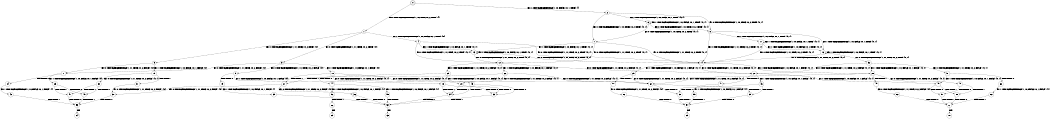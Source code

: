 digraph BCG {
size = "7, 10.5";
center = TRUE;
node [shape = circle];
0 [peripheries = 2];
0 -> 1 [label = "EX !0 !ATOMIC_EXCH_BRANCH (1, +0, TRUE, +0, 2, TRUE) !{}"];
0 -> 2 [label = "EX !1 !ATOMIC_EXCH_BRANCH (1, +0, FALSE, +0, 1, TRUE) !{}"];
1 -> 3 [label = "EX !0 !ATOMIC_EXCH_BRANCH (1, +1, TRUE, +0, 2, TRUE) !{0}"];
1 -> 4 [label = "EX !1 !ATOMIC_EXCH_BRANCH (1, +0, FALSE, +0, 1, TRUE) !{0}"];
1 -> 5 [label = "EX !0 !ATOMIC_EXCH_BRANCH (1, +1, TRUE, +0, 2, TRUE) !{0}"];
2 -> 6 [label = "EX !1 !ATOMIC_EXCH_BRANCH (1, +0, FALSE, +0, 1, TRUE) !{0, 1}"];
2 -> 7 [label = "EX !0 !ATOMIC_EXCH_BRANCH (1, +0, TRUE, +0, 2, TRUE) !{0, 1}"];
2 -> 8 [label = "EX !0 !ATOMIC_EXCH_BRANCH (1, +0, TRUE, +0, 2, TRUE) !{0, 1}"];
3 -> 9 [label = "EX !0 !ATOMIC_EXCH_BRANCH (1, +1, TRUE, +0, 2, FALSE) !{0}"];
3 -> 10 [label = "EX !1 !ATOMIC_EXCH_BRANCH (1, +0, FALSE, +0, 1, FALSE) !{0}"];
3 -> 11 [label = "EX !0 !ATOMIC_EXCH_BRANCH (1, +1, TRUE, +0, 2, FALSE) !{0}"];
4 -> 12 [label = "EX !0 !ATOMIC_EXCH_BRANCH (1, +1, TRUE, +0, 2, TRUE) !{0, 1}"];
4 -> 13 [label = "EX !1 !ATOMIC_EXCH_BRANCH (1, +0, FALSE, +0, 1, TRUE) !{0, 1}"];
4 -> 14 [label = "EX !0 !ATOMIC_EXCH_BRANCH (1, +1, TRUE, +0, 2, TRUE) !{0, 1}"];
5 -> 15 [label = "EX !1 !ATOMIC_EXCH_BRANCH (1, +0, FALSE, +0, 1, FALSE) !{0}"];
5 -> 11 [label = "EX !0 !ATOMIC_EXCH_BRANCH (1, +1, TRUE, +0, 2, FALSE) !{0}"];
6 -> 6 [label = "EX !1 !ATOMIC_EXCH_BRANCH (1, +0, FALSE, +0, 1, TRUE) !{0, 1}"];
6 -> 7 [label = "EX !0 !ATOMIC_EXCH_BRANCH (1, +0, TRUE, +0, 2, TRUE) !{0, 1}"];
6 -> 8 [label = "EX !0 !ATOMIC_EXCH_BRANCH (1, +0, TRUE, +0, 2, TRUE) !{0, 1}"];
7 -> 12 [label = "EX !0 !ATOMIC_EXCH_BRANCH (1, +1, TRUE, +0, 2, TRUE) !{0, 1}"];
7 -> 13 [label = "EX !1 !ATOMIC_EXCH_BRANCH (1, +0, FALSE, +0, 1, TRUE) !{0, 1}"];
7 -> 14 [label = "EX !0 !ATOMIC_EXCH_BRANCH (1, +1, TRUE, +0, 2, TRUE) !{0, 1}"];
8 -> 16 [label = "EX !1 !ATOMIC_EXCH_BRANCH (1, +0, FALSE, +0, 1, TRUE) !{0, 1}"];
8 -> 14 [label = "EX !0 !ATOMIC_EXCH_BRANCH (1, +1, TRUE, +0, 2, TRUE) !{0, 1}"];
8 -> 17 [label = "EX !1 !ATOMIC_EXCH_BRANCH (1, +0, FALSE, +0, 1, TRUE) !{0, 1}"];
9 -> 18 [label = "EX !1 !ATOMIC_EXCH_BRANCH (1, +0, FALSE, +0, 1, FALSE) !{0}"];
9 -> 19 [label = "TERMINATE !0"];
10 -> 20 [label = "EX !0 !ATOMIC_EXCH_BRANCH (1, +1, TRUE, +0, 2, FALSE) !{0, 1}"];
10 -> 21 [label = "TERMINATE !1"];
10 -> 22 [label = "EX !0 !ATOMIC_EXCH_BRANCH (1, +1, TRUE, +0, 2, FALSE) !{0, 1}"];
11 -> 23 [label = "EX !1 !ATOMIC_EXCH_BRANCH (1, +0, FALSE, +0, 1, FALSE) !{0}"];
11 -> 24 [label = "TERMINATE !0"];
12 -> 25 [label = "EX !0 !ATOMIC_EXCH_BRANCH (1, +1, TRUE, +0, 2, FALSE) !{0, 1}"];
12 -> 26 [label = "EX !1 !ATOMIC_EXCH_BRANCH (1, +0, FALSE, +0, 1, FALSE) !{0, 1}"];
12 -> 27 [label = "EX !0 !ATOMIC_EXCH_BRANCH (1, +1, TRUE, +0, 2, FALSE) !{0, 1}"];
13 -> 12 [label = "EX !0 !ATOMIC_EXCH_BRANCH (1, +1, TRUE, +0, 2, TRUE) !{0, 1}"];
13 -> 13 [label = "EX !1 !ATOMIC_EXCH_BRANCH (1, +0, FALSE, +0, 1, TRUE) !{0, 1}"];
13 -> 14 [label = "EX !0 !ATOMIC_EXCH_BRANCH (1, +1, TRUE, +0, 2, TRUE) !{0, 1}"];
14 -> 28 [label = "EX !1 !ATOMIC_EXCH_BRANCH (1, +0, FALSE, +0, 1, FALSE) !{0, 1}"];
14 -> 27 [label = "EX !0 !ATOMIC_EXCH_BRANCH (1, +1, TRUE, +0, 2, FALSE) !{0, 1}"];
14 -> 29 [label = "EX !1 !ATOMIC_EXCH_BRANCH (1, +0, FALSE, +0, 1, FALSE) !{0, 1}"];
15 -> 30 [label = "EX !0 !ATOMIC_EXCH_BRANCH (1, +1, TRUE, +0, 2, FALSE) !{0, 1}"];
15 -> 31 [label = "TERMINATE !1"];
16 -> 32 [label = "EX !0 !ATOMIC_EXCH_BRANCH (1, +1, TRUE, +0, 2, TRUE) !{0, 1}"];
16 -> 16 [label = "EX !1 !ATOMIC_EXCH_BRANCH (1, +0, FALSE, +0, 1, TRUE) !{0, 1}"];
16 -> 14 [label = "EX !0 !ATOMIC_EXCH_BRANCH (1, +1, TRUE, +0, 2, TRUE) !{0, 1}"];
17 -> 16 [label = "EX !1 !ATOMIC_EXCH_BRANCH (1, +0, FALSE, +0, 1, TRUE) !{0, 1}"];
17 -> 14 [label = "EX !0 !ATOMIC_EXCH_BRANCH (1, +1, TRUE, +0, 2, TRUE) !{0, 1}"];
17 -> 17 [label = "EX !1 !ATOMIC_EXCH_BRANCH (1, +0, FALSE, +0, 1, TRUE) !{0, 1}"];
18 -> 33 [label = "TERMINATE !0"];
18 -> 34 [label = "TERMINATE !1"];
19 -> 35 [label = "EX !1 !ATOMIC_EXCH_BRANCH (1, +0, FALSE, +0, 1, FALSE) !{}"];
20 -> 33 [label = "TERMINATE !0"];
20 -> 34 [label = "TERMINATE !1"];
21 -> 36 [label = "EX !0 !ATOMIC_EXCH_BRANCH (1, +1, TRUE, +0, 2, FALSE) !{0}"];
21 -> 37 [label = "EX !0 !ATOMIC_EXCH_BRANCH (1, +1, TRUE, +0, 2, FALSE) !{0}"];
22 -> 38 [label = "TERMINATE !0"];
22 -> 39 [label = "TERMINATE !1"];
23 -> 40 [label = "TERMINATE !0"];
23 -> 41 [label = "TERMINATE !1"];
24 -> 42 [label = "EX !1 !ATOMIC_EXCH_BRANCH (1, +0, FALSE, +0, 1, FALSE) !{}"];
25 -> 43 [label = "EX !1 !ATOMIC_EXCH_BRANCH (1, +0, FALSE, +0, 1, FALSE) !{0, 1}"];
25 -> 44 [label = "TERMINATE !0"];
26 -> 20 [label = "EX !0 !ATOMIC_EXCH_BRANCH (1, +1, TRUE, +0, 2, FALSE) !{0, 1}"];
26 -> 21 [label = "TERMINATE !1"];
26 -> 22 [label = "EX !0 !ATOMIC_EXCH_BRANCH (1, +1, TRUE, +0, 2, FALSE) !{0, 1}"];
27 -> 45 [label = "EX !1 !ATOMIC_EXCH_BRANCH (1, +0, FALSE, +0, 1, FALSE) !{0, 1}"];
27 -> 46 [label = "EX !1 !ATOMIC_EXCH_BRANCH (1, +0, FALSE, +0, 1, FALSE) !{0, 1}"];
27 -> 47 [label = "TERMINATE !0"];
28 -> 48 [label = "EX !0 !ATOMIC_EXCH_BRANCH (1, +1, TRUE, +0, 2, FALSE) !{0, 1}"];
28 -> 49 [label = "TERMINATE !1"];
28 -> 22 [label = "EX !0 !ATOMIC_EXCH_BRANCH (1, +1, TRUE, +0, 2, FALSE) !{0, 1}"];
29 -> 22 [label = "EX !0 !ATOMIC_EXCH_BRANCH (1, +1, TRUE, +0, 2, FALSE) !{0, 1}"];
29 -> 50 [label = "TERMINATE !1"];
30 -> 40 [label = "TERMINATE !0"];
30 -> 41 [label = "TERMINATE !1"];
31 -> 37 [label = "EX !0 !ATOMIC_EXCH_BRANCH (1, +1, TRUE, +0, 2, FALSE) !{0}"];
32 -> 51 [label = "EX !0 !ATOMIC_EXCH_BRANCH (1, +1, TRUE, +0, 2, FALSE) !{0, 1}"];
32 -> 28 [label = "EX !1 !ATOMIC_EXCH_BRANCH (1, +0, FALSE, +0, 1, FALSE) !{0, 1}"];
32 -> 27 [label = "EX !0 !ATOMIC_EXCH_BRANCH (1, +1, TRUE, +0, 2, FALSE) !{0, 1}"];
33 -> 52 [label = "TERMINATE !1"];
34 -> 52 [label = "TERMINATE !0"];
35 -> 52 [label = "TERMINATE !1"];
36 -> 52 [label = "TERMINATE !0"];
37 -> 53 [label = "TERMINATE !0"];
38 -> 54 [label = "TERMINATE !1"];
39 -> 54 [label = "TERMINATE !0"];
40 -> 53 [label = "TERMINATE !1"];
41 -> 53 [label = "TERMINATE !0"];
42 -> 53 [label = "TERMINATE !1"];
43 -> 33 [label = "TERMINATE !0"];
43 -> 34 [label = "TERMINATE !1"];
44 -> 55 [label = "EX !1 !ATOMIC_EXCH_BRANCH (1, +0, FALSE, +0, 1, FALSE) !{1}"];
44 -> 56 [label = "EX !1 !ATOMIC_EXCH_BRANCH (1, +0, FALSE, +0, 1, FALSE) !{1}"];
45 -> 57 [label = "TERMINATE !0"];
45 -> 58 [label = "TERMINATE !1"];
46 -> 38 [label = "TERMINATE !0"];
46 -> 39 [label = "TERMINATE !1"];
47 -> 59 [label = "EX !1 !ATOMIC_EXCH_BRANCH (1, +0, FALSE, +0, 1, FALSE) !{1}"];
48 -> 57 [label = "TERMINATE !0"];
48 -> 58 [label = "TERMINATE !1"];
49 -> 60 [label = "EX !0 !ATOMIC_EXCH_BRANCH (1, +1, TRUE, +0, 2, FALSE) !{0}"];
50 -> 61 [label = "EX !0 !ATOMIC_EXCH_BRANCH (1, +1, TRUE, +0, 2, FALSE) !{0}"];
51 -> 45 [label = "EX !1 !ATOMIC_EXCH_BRANCH (1, +0, FALSE, +0, 1, FALSE) !{0, 1}"];
51 -> 62 [label = "TERMINATE !0"];
52 -> 63 [label = "exit"];
53 -> 64 [label = "exit"];
54 -> 65 [label = "exit"];
55 -> 52 [label = "TERMINATE !1"];
56 -> 66 [label = "TERMINATE !1"];
57 -> 67 [label = "TERMINATE !1"];
58 -> 67 [label = "TERMINATE !0"];
59 -> 54 [label = "TERMINATE !1"];
60 -> 67 [label = "TERMINATE !0"];
61 -> 54 [label = "TERMINATE !0"];
62 -> 68 [label = "EX !1 !ATOMIC_EXCH_BRANCH (1, +0, FALSE, +0, 1, FALSE) !{1}"];
66 -> 69 [label = "exit"];
67 -> 70 [label = "exit"];
68 -> 67 [label = "TERMINATE !1"];
}
